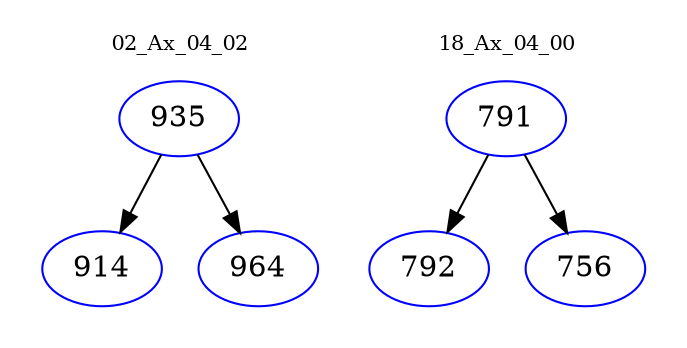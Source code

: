 digraph{
subgraph cluster_0 {
color = white
label = "02_Ax_04_02";
fontsize=10;
T0_935 [label="935", color="blue"]
T0_935 -> T0_914 [color="black"]
T0_914 [label="914", color="blue"]
T0_935 -> T0_964 [color="black"]
T0_964 [label="964", color="blue"]
}
subgraph cluster_1 {
color = white
label = "18_Ax_04_00";
fontsize=10;
T1_791 [label="791", color="blue"]
T1_791 -> T1_792 [color="black"]
T1_792 [label="792", color="blue"]
T1_791 -> T1_756 [color="black"]
T1_756 [label="756", color="blue"]
}
}
